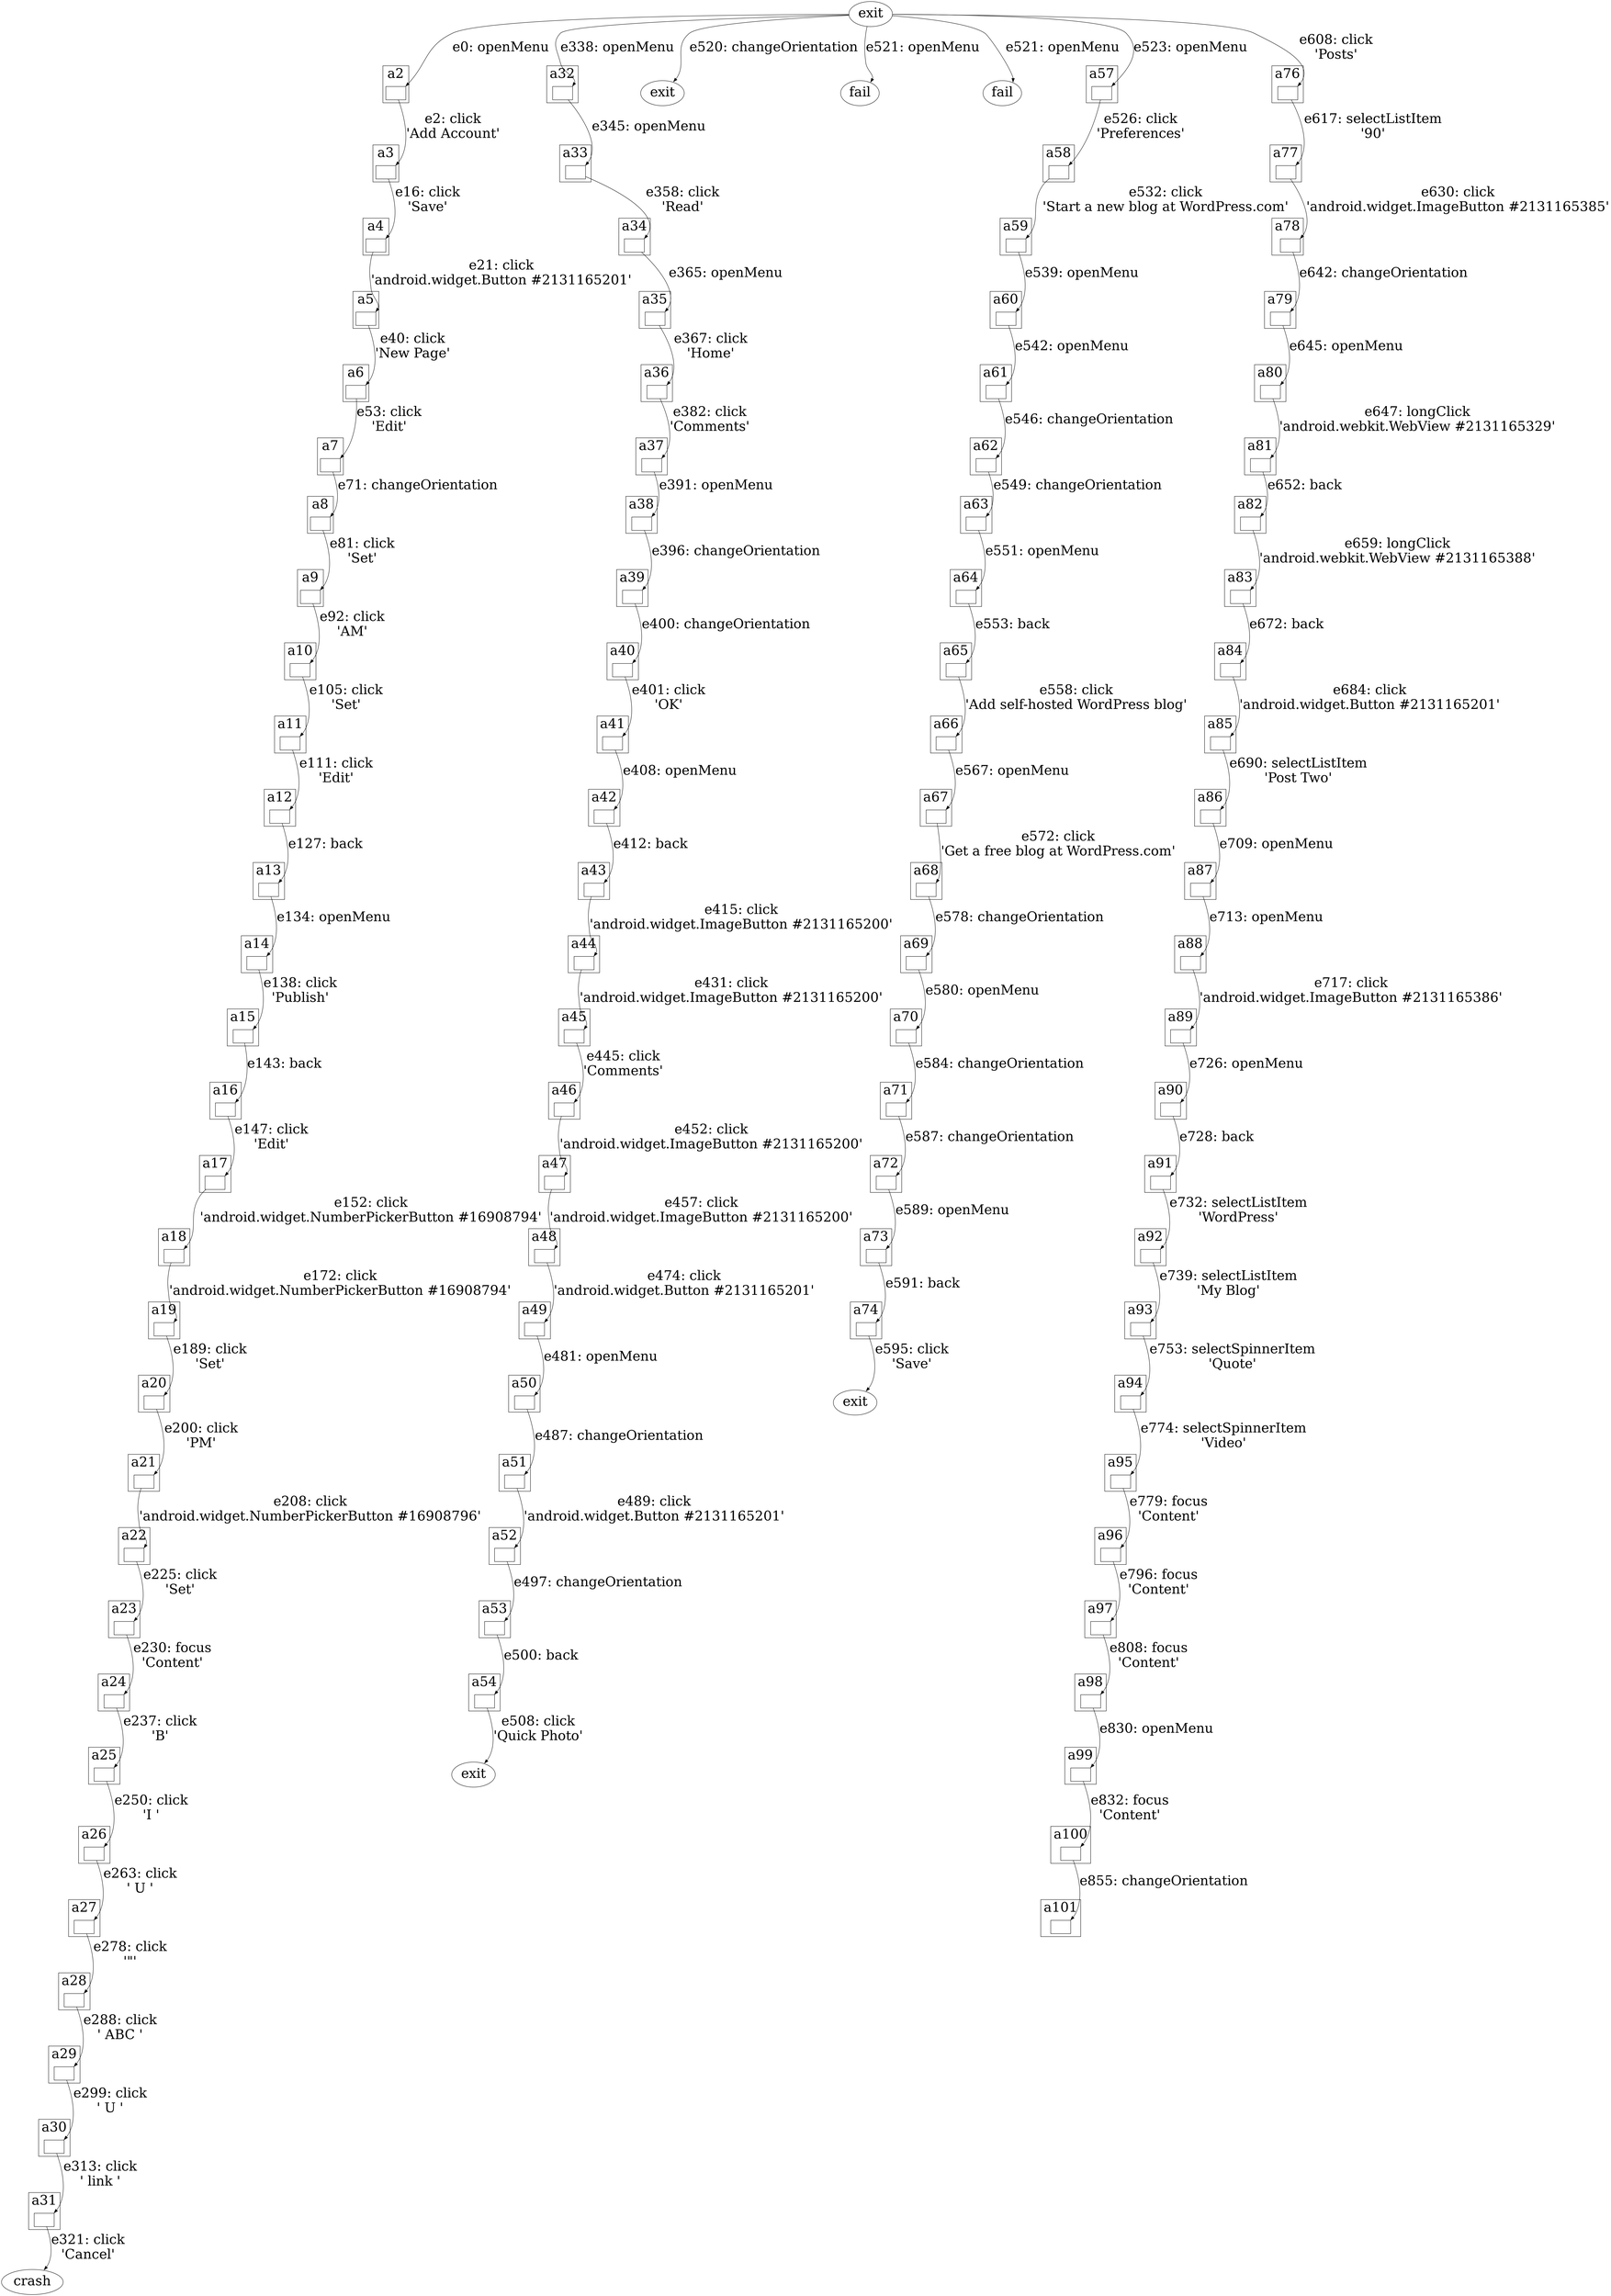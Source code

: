 digraph GuiTree {

	graph [nodesep=1, fontsize=36];
	node [fontsize=36];
	edge [fontsize=36, headport=ne];

## Edges

	a1 -> a2 [label="e0: openMenu"];
	a2 -> a3 [label="e2: click\n'Add Account'"];
	a3 -> a4 [label="e16: click\n'Save'"];
	a4 -> a5 [label="e21: click\n'android.widget.Button #2131165201'"];
	a5 -> a6 [label="e40: click\n'New Page'"];
	a6 -> a7 [label="e53: click\n'Edit'"];
	a7 -> a8 [label="e71: changeOrientation"];
	a8 -> a9 [label="e81: click\n'Set'"];
	a9 -> a10 [label="e92: click\n'AM'"];
	a10 -> a11 [label="e105: click\n'Set'"];
	a11 -> a12 [label="e111: click\n'Edit'"];
	a12 -> a13 [label="e127: back"];
	a13 -> a14 [label="e134: openMenu"];
	a14 -> a15 [label="e138: click\n'Publish'"];
	a15 -> a16 [label="e143: back"];
	a16 -> a17 [label="e147: click\n'Edit'"];
	a17 -> a18 [label="e152: click\n'android.widget.NumberPickerButton #16908794'"];
	a18 -> a19 [label="e172: click\n'android.widget.NumberPickerButton #16908794'"];
	a19 -> a20 [label="e189: click\n'Set'"];
	a20 -> a21 [label="e200: click\n'PM'"];
	a21 -> a22 [label="e208: click\n'android.widget.NumberPickerButton #16908796'"];
	a22 -> a23 [label="e225: click\n'Set'"];
	a23 -> a24 [label="e230: focus\n'Content'"];
	a24 -> a25 [label="e237: click\n'B'"];
	a25 -> a26 [label="e250: click\n'I '"];
	a26 -> a27 [label="e263: click\n' U '"];
	a27 -> a28 [label="e278: click\n'\"'"];
	a28 -> a29 [label="e288: click\n' ABC '"];
	a29 -> a30 [label="e299: click\n' U '"];
	a30 -> a31 [label="e313: click\n' link '"];
	a31 -> c0 [label="e321: click\n'Cancel'"];
	a1 -> a32 [label="e338: openMenu"];
	a32 -> a33 [label="e345: openMenu"];
	a33 -> a34 [label="e358: click\n'Read'"];
	a34 -> a35 [label="e365: openMenu"];
	a35 -> a36 [label="e367: click\n'Home'"];
	a36 -> a37 [label="e382: click\n'Comments'"];
	a37 -> a38 [label="e391: openMenu"];
	a38 -> a39 [label="e396: changeOrientation"];
	a39 -> a40 [label="e400: changeOrientation"];
	a40 -> a41 [label="e401: click\n'OK'"];
	a41 -> a42 [label="e408: openMenu"];
	a42 -> a43 [label="e412: back"];
	a43 -> a44 [label="e415: click\n'android.widget.ImageButton #2131165200'"];
	a44 -> a45 [label="e431: click\n'android.widget.ImageButton #2131165200'"];
	a45 -> a46 [label="e445: click\n'Comments'"];
	a46 -> a47 [label="e452: click\n'android.widget.ImageButton #2131165200'"];
	a47 -> a48 [label="e457: click\n'android.widget.ImageButton #2131165200'"];
	a48 -> a49 [label="e474: click\n'android.widget.Button #2131165201'"];
	a49 -> a50 [label="e481: openMenu"];
	a50 -> a51 [label="e487: changeOrientation"];
	a51 -> a52 [label="e489: click\n'android.widget.Button #2131165201'"];
	a52 -> a53 [label="e497: changeOrientation"];
	a53 -> a54 [label="e500: back"];
	a54 -> a55 [label="e508: click\n'Quick Photo'"];
	a1 -> a56 [label="e520: changeOrientation"];
	a1 -> f0 [label="e521: openMenu"];
	a1 -> f1 [label="e521: openMenu"];
	a1 -> a57 [label="e523: openMenu"];
	a57 -> a58 [label="e526: click\n'Preferences'"];
	a58 -> a59 [label="e532: click\n'Start a new blog at WordPress.com'"];
	a59 -> a60 [label="e539: openMenu"];
	a60 -> a61 [label="e542: openMenu"];
	a61 -> a62 [label="e546: changeOrientation"];
	a62 -> a63 [label="e549: changeOrientation"];
	a63 -> a64 [label="e551: openMenu"];
	a64 -> a65 [label="e553: back"];
	a65 -> a66 [label="e558: click\n'Add self-hosted WordPress blog'"];
	a66 -> a67 [label="e567: openMenu"];
	a67 -> a68 [label="e572: click\n'Get a free blog at WordPress.com'"];
	a68 -> a69 [label="e578: changeOrientation"];
	a69 -> a70 [label="e580: openMenu"];
	a70 -> a71 [label="e584: changeOrientation"];
	a71 -> a72 [label="e587: changeOrientation"];
	a72 -> a73 [label="e589: openMenu"];
	a73 -> a74 [label="e591: back"];
	a74 -> a75 [label="e595: click\n'Save'"];
	a1 -> a76 [label="e608: click\n'Posts'"];
	a76 -> a77 [label="e617: selectListItem\n'90'"];
	a77 -> a78 [label="e630: click\n'android.widget.ImageButton #2131165385'"];
	a78 -> a79 [label="e642: changeOrientation"];
	a79 -> a80 [label="e645: openMenu"];
	a80 -> a81 [label="e647: longClick\n'android.webkit.WebView #2131165329'"];
	a81 -> a82 [label="e652: back"];
	a82 -> a83 [label="e659: longClick\n'android.webkit.WebView #2131165388'"];
	a83 -> a84 [label="e672: back"];
	a84 -> a85 [label="e684: click\n'android.widget.Button #2131165201'"];
	a85 -> a86 [label="e690: selectListItem\n'Post Two'"];
	a86 -> a87 [label="e709: openMenu"];
	a87 -> a88 [label="e713: openMenu"];
	a88 -> a89 [label="e717: click\n'android.widget.ImageButton #2131165386'"];
	a89 -> a90 [label="e726: openMenu"];
	a90 -> a91 [label="e728: back"];
	a91 -> a92 [label="e732: selectListItem\n'WordPress'"];
	a92 -> a93 [label="e739: selectListItem\n'My Blog'"];
	a93 -> a94 [label="e753: selectSpinnerItem\n'Quote'"];
	a94 -> a95 [label="e774: selectSpinnerItem\n'Video'"];
	a95 -> a96 [label="e779: focus\n'Content'"];
	a96 -> a97 [label="e796: focus\n'Content'"];
	a97 -> a98 [label="e808: focus\n'Content'"];
	a98 -> a99 [label="e830: openMenu"];
	a99 -> a100 [label="e832: focus\n'Content'"];
	a100 -> a101 [label="e855: changeOrientation"];

## Nodes

	a1 [label="exit"];

	subgraph cluster_a2{label="a2"; a2};
	a2 [label="", shapefile="a2.jpg"];

	subgraph cluster_a3{label="a3"; a3};
	a3 [label="", shapefile="a3.jpg"];

	subgraph cluster_a4{label="a4"; a4};
	a4 [label="", shapefile="a4.jpg"];

	subgraph cluster_a5{label="a5"; a5};
	a5 [label="", shapefile="a5.jpg"];

	subgraph cluster_a6{label="a6"; a6};
	a6 [label="", shapefile="a6.jpg"];

	subgraph cluster_a7{label="a7"; a7};
	a7 [label="", shapefile="a7.jpg"];

	subgraph cluster_a8{label="a8"; a8};
	a8 [label="", shapefile="a8.jpg"];

	subgraph cluster_a9{label="a9"; a9};
	a9 [label="", shapefile="a9.jpg"];

	subgraph cluster_a10{label="a10"; a10};
	a10 [label="", shapefile="a10.jpg"];

	subgraph cluster_a11{label="a11"; a11};
	a11 [label="", shapefile="a11.jpg"];

	subgraph cluster_a12{label="a12"; a12};
	a12 [label="", shapefile="a12.jpg"];

	subgraph cluster_a13{label="a13"; a13};
	a13 [label="", shapefile="a13.jpg"];

	subgraph cluster_a14{label="a14"; a14};
	a14 [label="", shapefile="a14.jpg"];

	subgraph cluster_a15{label="a15"; a15};
	a15 [label="", shapefile="a15.jpg"];

	subgraph cluster_a16{label="a16"; a16};
	a16 [label="", shapefile="a16.jpg"];

	subgraph cluster_a17{label="a17"; a17};
	a17 [label="", shapefile="a17.jpg"];

	subgraph cluster_a18{label="a18"; a18};
	a18 [label="", shapefile="a18.jpg"];

	subgraph cluster_a19{label="a19"; a19};
	a19 [label="", shapefile="a19.jpg"];

	subgraph cluster_a20{label="a20"; a20};
	a20 [label="", shapefile="a20.jpg"];

	subgraph cluster_a21{label="a21"; a21};
	a21 [label="", shapefile="a21.jpg"];

	subgraph cluster_a22{label="a22"; a22};
	a22 [label="", shapefile="a22.jpg"];

	subgraph cluster_a23{label="a23"; a23};
	a23 [label="", shapefile="a23.jpg"];

	subgraph cluster_a24{label="a24"; a24};
	a24 [label="", shapefile="a24.jpg"];

	subgraph cluster_a25{label="a25"; a25};
	a25 [label="", shapefile="a25.jpg"];

	subgraph cluster_a26{label="a26"; a26};
	a26 [label="", shapefile="a26.jpg"];

	subgraph cluster_a27{label="a27"; a27};
	a27 [label="", shapefile="a27.jpg"];

	subgraph cluster_a28{label="a28"; a28};
	a28 [label="", shapefile="a28.jpg"];

	subgraph cluster_a29{label="a29"; a29};
	a29 [label="", shapefile="a29.jpg"];

	subgraph cluster_a30{label="a30"; a30};
	a30 [label="", shapefile="a30.jpg"];

	subgraph cluster_a31{label="a31"; a31};
	a31 [label="", shapefile="a31.jpg"];

	c0 [label="crash"];

	subgraph cluster_a32{label="a32"; a32};
	a32 [label="", shapefile="a32.jpg"];

	subgraph cluster_a33{label="a33"; a33};
	a33 [label="", shapefile="a33.jpg"];

	subgraph cluster_a34{label="a34"; a34};
	a34 [label="", shapefile="a34.jpg"];

	subgraph cluster_a35{label="a35"; a35};
	a35 [label="", shapefile="a35.jpg"];

	subgraph cluster_a36{label="a36"; a36};
	a36 [label="", shapefile="a36.jpg"];

	subgraph cluster_a37{label="a37"; a37};
	a37 [label="", shapefile="a37.jpg"];

	subgraph cluster_a38{label="a38"; a38};
	a38 [label="", shapefile="a38.jpg"];

	subgraph cluster_a39{label="a39"; a39};
	a39 [label="", shapefile="a39.jpg"];

	subgraph cluster_a40{label="a40"; a40};
	a40 [label="", shapefile="a40.jpg"];

	subgraph cluster_a41{label="a41"; a41};
	a41 [label="", shapefile="a41.jpg"];

	subgraph cluster_a42{label="a42"; a42};
	a42 [label="", shapefile="a42.jpg"];

	subgraph cluster_a43{label="a43"; a43};
	a43 [label="", shapefile="a43.jpg"];

	subgraph cluster_a44{label="a44"; a44};
	a44 [label="", shapefile="a44.jpg"];

	subgraph cluster_a45{label="a45"; a45};
	a45 [label="", shapefile="a45.jpg"];

	subgraph cluster_a46{label="a46"; a46};
	a46 [label="", shapefile="a46.jpg"];

	subgraph cluster_a47{label="a47"; a47};
	a47 [label="", shapefile="a47.jpg"];

	subgraph cluster_a48{label="a48"; a48};
	a48 [label="", shapefile="a48.jpg"];

	subgraph cluster_a49{label="a49"; a49};
	a49 [label="", shapefile="a49.jpg"];

	subgraph cluster_a50{label="a50"; a50};
	a50 [label="", shapefile="a50.jpg"];

	subgraph cluster_a51{label="a51"; a51};
	a51 [label="", shapefile="a51.jpg"];

	subgraph cluster_a52{label="a52"; a52};
	a52 [label="", shapefile="a52.jpg"];

	subgraph cluster_a53{label="a53"; a53};
	a53 [label="", shapefile="a53.jpg"];

	subgraph cluster_a54{label="a54"; a54};
	a54 [label="", shapefile="a54.jpg"];

	a55 [label="exit"];

	a56 [label="exit"];

	f0 [label="fail"];

	f1 [label="fail"];

	subgraph cluster_a57{label="a57"; a57};
	a57 [label="", shapefile="a57.jpg"];

	subgraph cluster_a58{label="a58"; a58};
	a58 [label="", shapefile="a58.jpg"];

	subgraph cluster_a59{label="a59"; a59};
	a59 [label="", shapefile="a59.jpg"];

	subgraph cluster_a60{label="a60"; a60};
	a60 [label="", shapefile="a60.jpg"];

	subgraph cluster_a61{label="a61"; a61};
	a61 [label="", shapefile="a61.jpg"];

	subgraph cluster_a62{label="a62"; a62};
	a62 [label="", shapefile="a62.jpg"];

	subgraph cluster_a63{label="a63"; a63};
	a63 [label="", shapefile="a63.jpg"];

	subgraph cluster_a64{label="a64"; a64};
	a64 [label="", shapefile="a64.jpg"];

	subgraph cluster_a65{label="a65"; a65};
	a65 [label="", shapefile="a65.jpg"];

	subgraph cluster_a66{label="a66"; a66};
	a66 [label="", shapefile="a66.jpg"];

	subgraph cluster_a67{label="a67"; a67};
	a67 [label="", shapefile="a67.jpg"];

	subgraph cluster_a68{label="a68"; a68};
	a68 [label="", shapefile="a68.jpg"];

	subgraph cluster_a69{label="a69"; a69};
	a69 [label="", shapefile="a69.jpg"];

	subgraph cluster_a70{label="a70"; a70};
	a70 [label="", shapefile="a70.jpg"];

	subgraph cluster_a71{label="a71"; a71};
	a71 [label="", shapefile="a71.jpg"];

	subgraph cluster_a72{label="a72"; a72};
	a72 [label="", shapefile="a72.jpg"];

	subgraph cluster_a73{label="a73"; a73};
	a73 [label="", shapefile="a73.jpg"];

	subgraph cluster_a74{label="a74"; a74};
	a74 [label="", shapefile="a74.jpg"];

	a75 [label="exit"];

	subgraph cluster_a76{label="a76"; a76};
	a76 [label="", shapefile="a76.jpg"];

	subgraph cluster_a77{label="a77"; a77};
	a77 [label="", shapefile="a77.jpg"];

	subgraph cluster_a78{label="a78"; a78};
	a78 [label="", shapefile="a78.jpg"];

	subgraph cluster_a79{label="a79"; a79};
	a79 [label="", shapefile="a79.jpg"];

	subgraph cluster_a80{label="a80"; a80};
	a80 [label="", shapefile="a80.jpg"];

	subgraph cluster_a81{label="a81"; a81};
	a81 [label="", shapefile="a81.jpg"];

	subgraph cluster_a82{label="a82"; a82};
	a82 [label="", shapefile="a82.jpg"];

	subgraph cluster_a83{label="a83"; a83};
	a83 [label="", shapefile="a83.jpg"];

	subgraph cluster_a84{label="a84"; a84};
	a84 [label="", shapefile="a84.jpg"];

	subgraph cluster_a85{label="a85"; a85};
	a85 [label="", shapefile="a85.jpg"];

	subgraph cluster_a86{label="a86"; a86};
	a86 [label="", shapefile="a86.jpg"];

	subgraph cluster_a87{label="a87"; a87};
	a87 [label="", shapefile="a87.jpg"];

	subgraph cluster_a88{label="a88"; a88};
	a88 [label="", shapefile="a88.jpg"];

	subgraph cluster_a89{label="a89"; a89};
	a89 [label="", shapefile="a89.jpg"];

	subgraph cluster_a90{label="a90"; a90};
	a90 [label="", shapefile="a90.jpg"];

	subgraph cluster_a91{label="a91"; a91};
	a91 [label="", shapefile="a91.jpg"];

	subgraph cluster_a92{label="a92"; a92};
	a92 [label="", shapefile="a92.jpg"];

	subgraph cluster_a93{label="a93"; a93};
	a93 [label="", shapefile="a93.jpg"];

	subgraph cluster_a94{label="a94"; a94};
	a94 [label="", shapefile="a94.jpg"];

	subgraph cluster_a95{label="a95"; a95};
	a95 [label="", shapefile="a95.jpg"];

	subgraph cluster_a96{label="a96"; a96};
	a96 [label="", shapefile="a96.jpg"];

	subgraph cluster_a97{label="a97"; a97};
	a97 [label="", shapefile="a97.jpg"];

	subgraph cluster_a98{label="a98"; a98};
	a98 [label="", shapefile="a98.jpg"];

	subgraph cluster_a99{label="a99"; a99};
	a99 [label="", shapefile="a99.jpg"];

	subgraph cluster_a100{label="a100"; a100};
	a100 [label="", shapefile="a100.jpg"];

	subgraph cluster_a101{label="a101"; a101};
	a101 [label="", shapefile="a101.jpg"];

}
